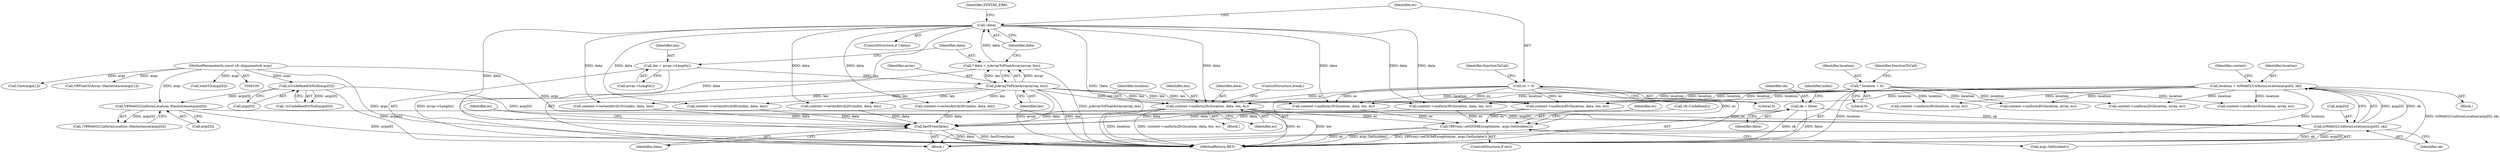 digraph "0_Chrome_e9372a1bfd3588a80fcf49aa07321f0971dd6091_64@pointer" {
"1000289" [label="(Call,context->uniform2fv(location, data, len, ec))"];
"1000154" [label="(Call,location = toWebGLUniformLocation(args[0], ok))"];
"1000156" [label="(Call,toWebGLUniformLocation(args[0], ok))"];
"1000141" [label="(Call,isUndefinedOrNull(args[0]))"];
"1000101" [label="(MethodParameterIn,const v8::Arguments& args)"];
"1000146" [label="(Call,V8WebGLUniformLocation::HasInstance(args[0]))"];
"1000111" [label="(Call,ok = false)"];
"1000120" [label="(Call,* location = 0)"];
"1000266" [label="(Call,!data)"];
"1000260" [label="(Call,* data = jsArrayToFloatArray(array, len))"];
"1000262" [label="(Call,jsArrayToFloatArray(array, len))"];
"1000256" [label="(Call,len = array->Length())"];
"1000275" [label="(Call,ec = 0)"];
"1000336" [label="(Call,fastFree(data))"];
"1000340" [label="(Call,V8Proxy::setDOMException(ec, args.GetIsolate()))"];
"1000341" [label="(Identifier,ec)"];
"1000142" [label="(Call,args[0])"];
"1000322" [label="(Call,context->vertexAttrib3fv(index, data, len))"];
"1000291" [label="(Identifier,data)"];
"1000267" [label="(Identifier,data)"];
"1000264" [label="(Identifier,len)"];
"1000111" [label="(Call,ok = false)"];
"1000336" [label="(Call,fastFree(data))"];
"1000251" [label="(Call,Cast(args[1]))"];
"1000113" [label="(Identifier,false)"];
"1000310" [label="(Call,context->vertexAttrib1fv(index, data, len))"];
"1000207" [label="(Call,context->uniform4fv(location, array, ec))"];
"1000163" [label="(Identifier,context)"];
"1000293" [label="(Identifier,ec)"];
"1000265" [label="(ControlStructure,if (!data))"];
"1000282" [label="(Call,context->uniform1fv(location, data, len, ec))"];
"1000339" [label="(Identifier,ec)"];
"1000160" [label="(Identifier,ok)"];
"1000294" [label="(ControlStructure,break;)"];
"1000345" [label="(MethodReturn,RET)"];
"1000266" [label="(Call,!data)"];
"1000258" [label="(Call,array->Length())"];
"1000120" [label="(Call,* location = 0)"];
"1000125" [label="(Identifier,functionToCall)"];
"1000328" [label="(Call,context->vertexAttrib4fv(index, data, len))"];
"1000156" [label="(Call,toWebGLUniformLocation(args[0], ok))"];
"1000262" [label="(Call,jsArrayToFloatArray(array, len))"];
"1000201" [label="(Call,context->uniform3fv(location, array, ec))"];
"1000167" [label="(Call,V8Float32Array::HasInstance(args[1]))"];
"1000263" [label="(Identifier,array)"];
"1000157" [label="(Call,args[0])"];
"1000103" [label="(Block,)"];
"1000256" [label="(Call,len = array->Length())"];
"1000290" [label="(Identifier,location)"];
"1000122" [label="(Literal,0)"];
"1000276" [label="(Identifier,ec)"];
"1000155" [label="(Identifier,location)"];
"1000296" [label="(Call,context->uniform3fv(location, data, len, ec))"];
"1000140" [label="(Call,!isUndefinedOrNull(args[0]))"];
"1000289" [label="(Call,context->uniform2fv(location, data, len, ec))"];
"1000189" [label="(Call,context->uniform1fv(location, array, ec))"];
"1000303" [label="(Call,context->uniform4fv(location, data, len, ec))"];
"1000270" [label="(Identifier,SYNTAX_ERR)"];
"1000292" [label="(Identifier,len)"];
"1000280" [label="(Block,)"];
"1000147" [label="(Call,args[0])"];
"1000141" [label="(Call,isUndefinedOrNull(args[0]))"];
"1000260" [label="(Call,* data = jsArrayToFloatArray(array, len))"];
"1000128" [label="(Call,toInt32(args[0]))"];
"1000340" [label="(Call,V8Proxy::setDOMException(ec, args.GetIsolate()))"];
"1000277" [label="(Literal,0)"];
"1000116" [label="(Identifier,index)"];
"1000133" [label="(Block,)"];
"1000337" [label="(Identifier,data)"];
"1000344" [label="(Call,v8::Undefined())"];
"1000275" [label="(Call,ec = 0)"];
"1000342" [label="(Call,args.GetIsolate())"];
"1000261" [label="(Identifier,data)"];
"1000257" [label="(Identifier,len)"];
"1000112" [label="(Identifier,ok)"];
"1000338" [label="(ControlStructure,if (ec))"];
"1000121" [label="(Identifier,location)"];
"1000195" [label="(Call,context->uniform2fv(location, array, ec))"];
"1000146" [label="(Call,V8WebGLUniformLocation::HasInstance(args[0]))"];
"1000101" [label="(MethodParameterIn,const v8::Arguments& args)"];
"1000154" [label="(Call,location = toWebGLUniformLocation(args[0], ok))"];
"1000279" [label="(Identifier,functionToCall)"];
"1000316" [label="(Call,context->vertexAttrib2fv(index, data, len))"];
"1000145" [label="(Call,!V8WebGLUniformLocation::HasInstance(args[0]))"];
"1000289" -> "1000280"  [label="AST: "];
"1000289" -> "1000293"  [label="CFG: "];
"1000290" -> "1000289"  [label="AST: "];
"1000291" -> "1000289"  [label="AST: "];
"1000292" -> "1000289"  [label="AST: "];
"1000293" -> "1000289"  [label="AST: "];
"1000294" -> "1000289"  [label="CFG: "];
"1000289" -> "1000345"  [label="DDG: len"];
"1000289" -> "1000345"  [label="DDG: location"];
"1000289" -> "1000345"  [label="DDG: ec"];
"1000289" -> "1000345"  [label="DDG: context->uniform2fv(location, data, len, ec)"];
"1000154" -> "1000289"  [label="DDG: location"];
"1000120" -> "1000289"  [label="DDG: location"];
"1000266" -> "1000289"  [label="DDG: data"];
"1000262" -> "1000289"  [label="DDG: len"];
"1000275" -> "1000289"  [label="DDG: ec"];
"1000289" -> "1000336"  [label="DDG: data"];
"1000289" -> "1000340"  [label="DDG: ec"];
"1000154" -> "1000133"  [label="AST: "];
"1000154" -> "1000156"  [label="CFG: "];
"1000155" -> "1000154"  [label="AST: "];
"1000156" -> "1000154"  [label="AST: "];
"1000163" -> "1000154"  [label="CFG: "];
"1000154" -> "1000345"  [label="DDG: location"];
"1000154" -> "1000345"  [label="DDG: toWebGLUniformLocation(args[0], ok)"];
"1000156" -> "1000154"  [label="DDG: args[0]"];
"1000156" -> "1000154"  [label="DDG: ok"];
"1000154" -> "1000189"  [label="DDG: location"];
"1000154" -> "1000195"  [label="DDG: location"];
"1000154" -> "1000201"  [label="DDG: location"];
"1000154" -> "1000207"  [label="DDG: location"];
"1000154" -> "1000282"  [label="DDG: location"];
"1000154" -> "1000296"  [label="DDG: location"];
"1000154" -> "1000303"  [label="DDG: location"];
"1000156" -> "1000160"  [label="CFG: "];
"1000157" -> "1000156"  [label="AST: "];
"1000160" -> "1000156"  [label="AST: "];
"1000156" -> "1000345"  [label="DDG: args[0]"];
"1000156" -> "1000345"  [label="DDG: ok"];
"1000141" -> "1000156"  [label="DDG: args[0]"];
"1000146" -> "1000156"  [label="DDG: args[0]"];
"1000101" -> "1000156"  [label="DDG: args"];
"1000111" -> "1000156"  [label="DDG: ok"];
"1000141" -> "1000140"  [label="AST: "];
"1000141" -> "1000142"  [label="CFG: "];
"1000142" -> "1000141"  [label="AST: "];
"1000140" -> "1000141"  [label="CFG: "];
"1000141" -> "1000345"  [label="DDG: args[0]"];
"1000141" -> "1000140"  [label="DDG: args[0]"];
"1000101" -> "1000141"  [label="DDG: args"];
"1000141" -> "1000146"  [label="DDG: args[0]"];
"1000101" -> "1000100"  [label="AST: "];
"1000101" -> "1000345"  [label="DDG: args"];
"1000101" -> "1000128"  [label="DDG: args"];
"1000101" -> "1000146"  [label="DDG: args"];
"1000101" -> "1000167"  [label="DDG: args"];
"1000101" -> "1000251"  [label="DDG: args"];
"1000146" -> "1000145"  [label="AST: "];
"1000146" -> "1000147"  [label="CFG: "];
"1000147" -> "1000146"  [label="AST: "];
"1000145" -> "1000146"  [label="CFG: "];
"1000146" -> "1000345"  [label="DDG: args[0]"];
"1000146" -> "1000145"  [label="DDG: args[0]"];
"1000111" -> "1000103"  [label="AST: "];
"1000111" -> "1000113"  [label="CFG: "];
"1000112" -> "1000111"  [label="AST: "];
"1000113" -> "1000111"  [label="AST: "];
"1000116" -> "1000111"  [label="CFG: "];
"1000111" -> "1000345"  [label="DDG: ok"];
"1000111" -> "1000345"  [label="DDG: false"];
"1000120" -> "1000103"  [label="AST: "];
"1000120" -> "1000122"  [label="CFG: "];
"1000121" -> "1000120"  [label="AST: "];
"1000122" -> "1000120"  [label="AST: "];
"1000125" -> "1000120"  [label="CFG: "];
"1000120" -> "1000345"  [label="DDG: location"];
"1000120" -> "1000189"  [label="DDG: location"];
"1000120" -> "1000195"  [label="DDG: location"];
"1000120" -> "1000201"  [label="DDG: location"];
"1000120" -> "1000207"  [label="DDG: location"];
"1000120" -> "1000282"  [label="DDG: location"];
"1000120" -> "1000296"  [label="DDG: location"];
"1000120" -> "1000303"  [label="DDG: location"];
"1000266" -> "1000265"  [label="AST: "];
"1000266" -> "1000267"  [label="CFG: "];
"1000267" -> "1000266"  [label="AST: "];
"1000270" -> "1000266"  [label="CFG: "];
"1000276" -> "1000266"  [label="CFG: "];
"1000266" -> "1000345"  [label="DDG: data"];
"1000266" -> "1000345"  [label="DDG: !data"];
"1000260" -> "1000266"  [label="DDG: data"];
"1000266" -> "1000282"  [label="DDG: data"];
"1000266" -> "1000296"  [label="DDG: data"];
"1000266" -> "1000303"  [label="DDG: data"];
"1000266" -> "1000310"  [label="DDG: data"];
"1000266" -> "1000316"  [label="DDG: data"];
"1000266" -> "1000322"  [label="DDG: data"];
"1000266" -> "1000328"  [label="DDG: data"];
"1000266" -> "1000336"  [label="DDG: data"];
"1000260" -> "1000103"  [label="AST: "];
"1000260" -> "1000262"  [label="CFG: "];
"1000261" -> "1000260"  [label="AST: "];
"1000262" -> "1000260"  [label="AST: "];
"1000267" -> "1000260"  [label="CFG: "];
"1000260" -> "1000345"  [label="DDG: jsArrayToFloatArray(array, len)"];
"1000262" -> "1000260"  [label="DDG: array"];
"1000262" -> "1000260"  [label="DDG: len"];
"1000262" -> "1000264"  [label="CFG: "];
"1000263" -> "1000262"  [label="AST: "];
"1000264" -> "1000262"  [label="AST: "];
"1000262" -> "1000345"  [label="DDG: array"];
"1000262" -> "1000345"  [label="DDG: len"];
"1000256" -> "1000262"  [label="DDG: len"];
"1000262" -> "1000282"  [label="DDG: len"];
"1000262" -> "1000296"  [label="DDG: len"];
"1000262" -> "1000303"  [label="DDG: len"];
"1000262" -> "1000310"  [label="DDG: len"];
"1000262" -> "1000316"  [label="DDG: len"];
"1000262" -> "1000322"  [label="DDG: len"];
"1000262" -> "1000328"  [label="DDG: len"];
"1000256" -> "1000103"  [label="AST: "];
"1000256" -> "1000258"  [label="CFG: "];
"1000257" -> "1000256"  [label="AST: "];
"1000258" -> "1000256"  [label="AST: "];
"1000261" -> "1000256"  [label="CFG: "];
"1000256" -> "1000345"  [label="DDG: array->Length()"];
"1000275" -> "1000103"  [label="AST: "];
"1000275" -> "1000277"  [label="CFG: "];
"1000276" -> "1000275"  [label="AST: "];
"1000277" -> "1000275"  [label="AST: "];
"1000279" -> "1000275"  [label="CFG: "];
"1000275" -> "1000345"  [label="DDG: ec"];
"1000275" -> "1000282"  [label="DDG: ec"];
"1000275" -> "1000296"  [label="DDG: ec"];
"1000275" -> "1000303"  [label="DDG: ec"];
"1000275" -> "1000340"  [label="DDG: ec"];
"1000336" -> "1000103"  [label="AST: "];
"1000336" -> "1000337"  [label="CFG: "];
"1000337" -> "1000336"  [label="AST: "];
"1000339" -> "1000336"  [label="CFG: "];
"1000336" -> "1000345"  [label="DDG: fastFree(data)"];
"1000336" -> "1000345"  [label="DDG: data"];
"1000310" -> "1000336"  [label="DDG: data"];
"1000282" -> "1000336"  [label="DDG: data"];
"1000316" -> "1000336"  [label="DDG: data"];
"1000303" -> "1000336"  [label="DDG: data"];
"1000328" -> "1000336"  [label="DDG: data"];
"1000322" -> "1000336"  [label="DDG: data"];
"1000296" -> "1000336"  [label="DDG: data"];
"1000340" -> "1000338"  [label="AST: "];
"1000340" -> "1000342"  [label="CFG: "];
"1000341" -> "1000340"  [label="AST: "];
"1000342" -> "1000340"  [label="AST: "];
"1000344" -> "1000340"  [label="CFG: "];
"1000340" -> "1000345"  [label="DDG: args.GetIsolate()"];
"1000340" -> "1000345"  [label="DDG: V8Proxy::setDOMException(ec, args.GetIsolate())"];
"1000340" -> "1000345"  [label="DDG: ec"];
"1000282" -> "1000340"  [label="DDG: ec"];
"1000303" -> "1000340"  [label="DDG: ec"];
"1000296" -> "1000340"  [label="DDG: ec"];
}
